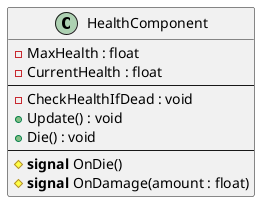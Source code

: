 @startuml Health

class HealthComponent {
    - MaxHealth : float
    - CurrentHealth : float
    --
    - CheckHealthIfDead : void
    + Update() : void
    + Die() : void
    --
    # <b>signal</b> OnDie()
    # <b>signal</b> OnDamage(amount : float)
}

@enduml